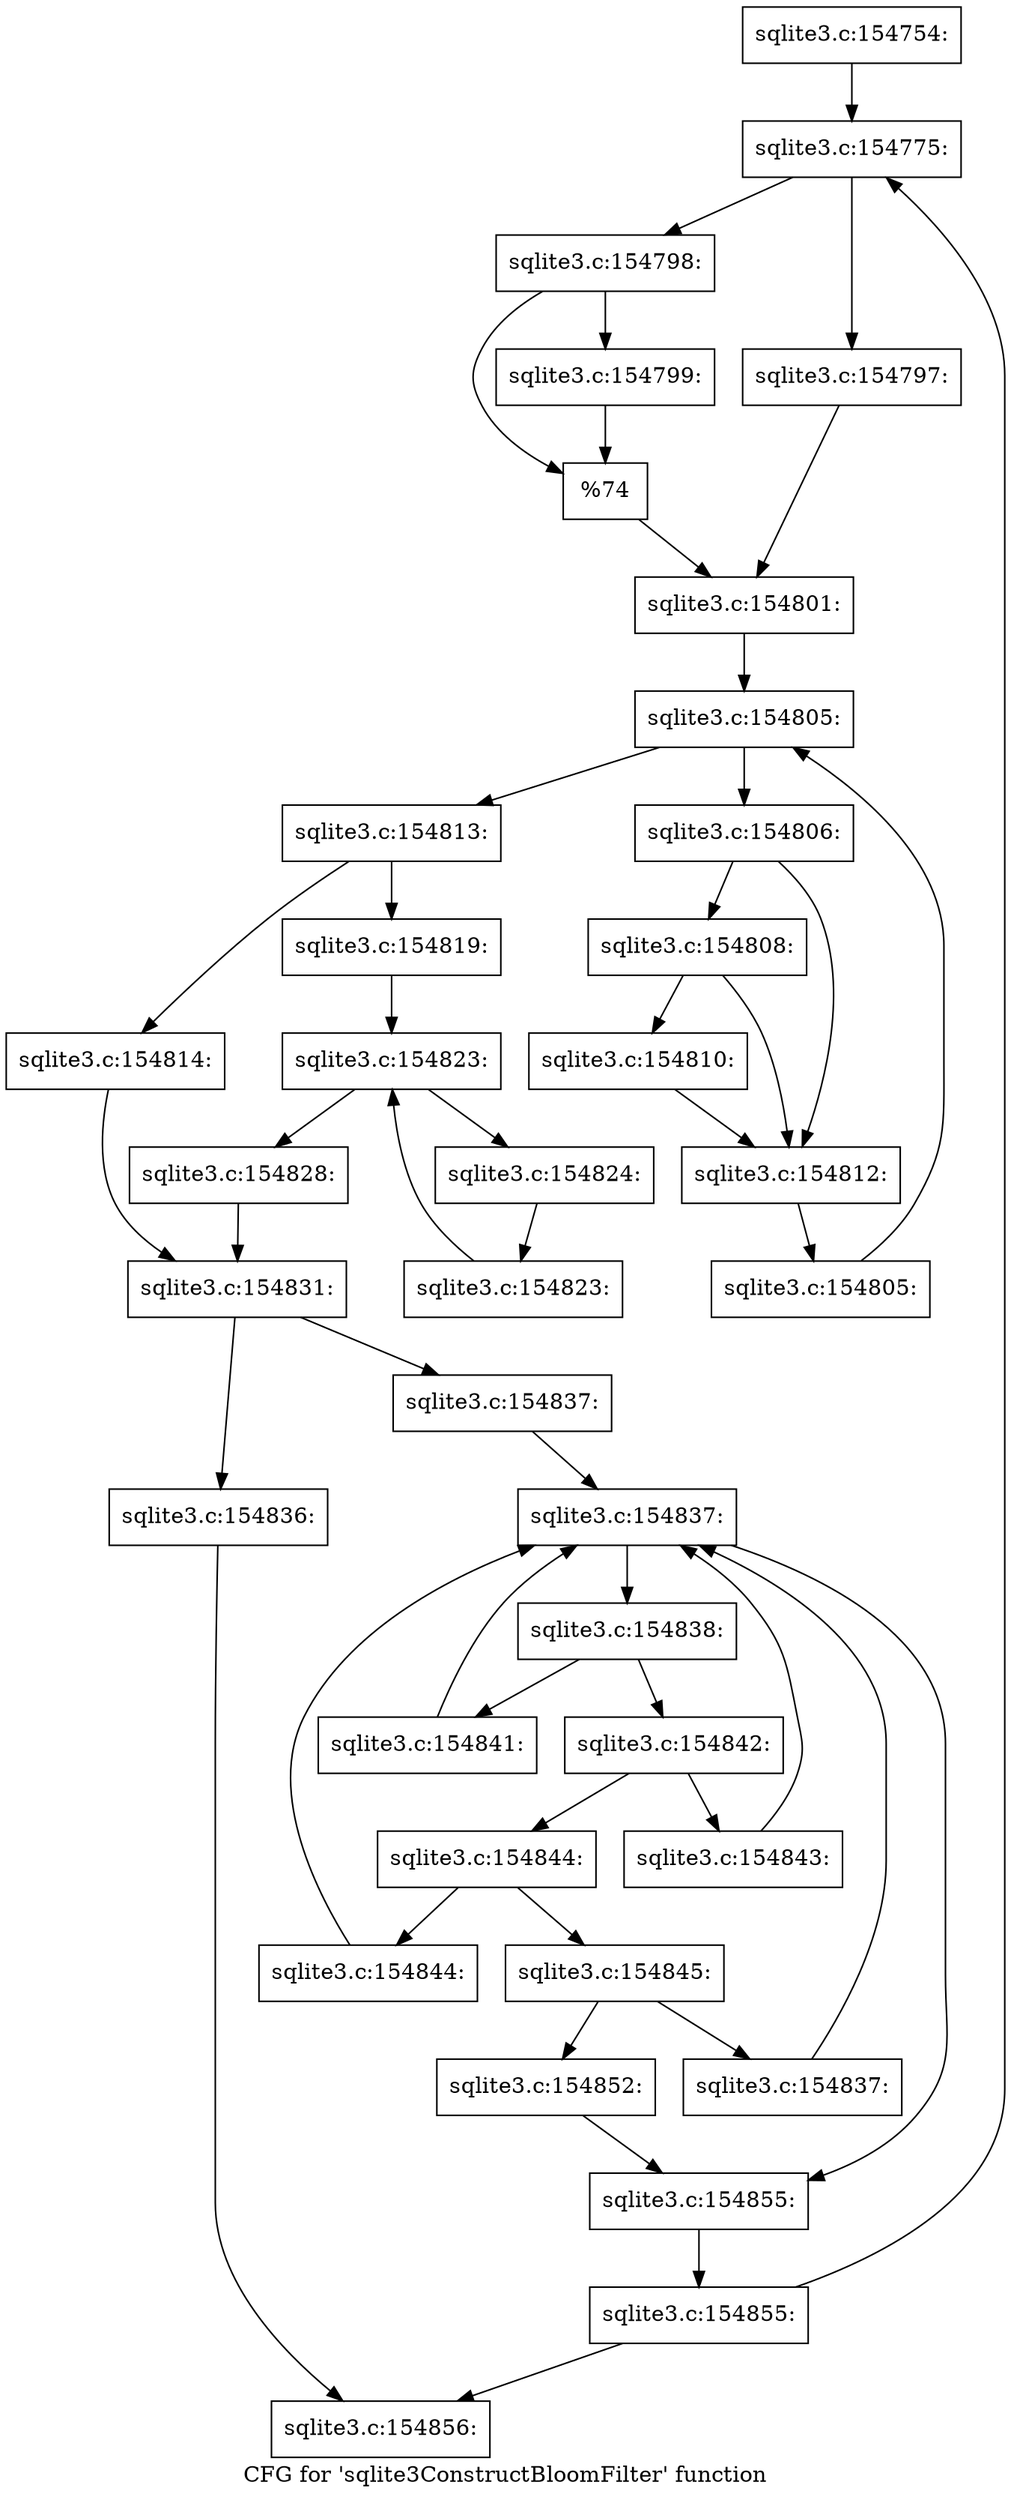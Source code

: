 digraph "CFG for 'sqlite3ConstructBloomFilter' function" {
	label="CFG for 'sqlite3ConstructBloomFilter' function";

	Node0x55c0f98bcc80 [shape=record,label="{sqlite3.c:154754:}"];
	Node0x55c0f98bcc80 -> Node0x55c0f98e0f60;
	Node0x55c0f98e0f60 [shape=record,label="{sqlite3.c:154775:}"];
	Node0x55c0f98e0f60 -> Node0x55c0f65ea150;
	Node0x55c0f98e0f60 -> Node0x55c0f98e3800;
	Node0x55c0f65ea150 [shape=record,label="{sqlite3.c:154797:}"];
	Node0x55c0f65ea150 -> Node0x55c0f98e20e0;
	Node0x55c0f98e3800 [shape=record,label="{sqlite3.c:154798:}"];
	Node0x55c0f98e3800 -> Node0x55c0f98e3dc0;
	Node0x55c0f98e3800 -> Node0x55c0f98e3e10;
	Node0x55c0f98e3dc0 [shape=record,label="{sqlite3.c:154799:}"];
	Node0x55c0f98e3dc0 -> Node0x55c0f98e3e10;
	Node0x55c0f98e3e10 [shape=record,label="{%74}"];
	Node0x55c0f98e3e10 -> Node0x55c0f98e20e0;
	Node0x55c0f98e20e0 [shape=record,label="{sqlite3.c:154801:}"];
	Node0x55c0f98e20e0 -> Node0x55c0f98e5990;
	Node0x55c0f98e5990 [shape=record,label="{sqlite3.c:154805:}"];
	Node0x55c0f98e5990 -> Node0x55c0f98e5bb0;
	Node0x55c0f98e5990 -> Node0x55c0f98e5520;
	Node0x55c0f98e5bb0 [shape=record,label="{sqlite3.c:154806:}"];
	Node0x55c0f98e5bb0 -> Node0x55c0f98e65e0;
	Node0x55c0f98e5bb0 -> Node0x55c0f98e6590;
	Node0x55c0f98e65e0 [shape=record,label="{sqlite3.c:154808:}"];
	Node0x55c0f98e65e0 -> Node0x55c0f98e6540;
	Node0x55c0f98e65e0 -> Node0x55c0f98e6590;
	Node0x55c0f98e6540 [shape=record,label="{sqlite3.c:154810:}"];
	Node0x55c0f98e6540 -> Node0x55c0f98e6590;
	Node0x55c0f98e6590 [shape=record,label="{sqlite3.c:154812:}"];
	Node0x55c0f98e6590 -> Node0x55c0f98e5b20;
	Node0x55c0f98e5b20 [shape=record,label="{sqlite3.c:154805:}"];
	Node0x55c0f98e5b20 -> Node0x55c0f98e5990;
	Node0x55c0f98e5520 [shape=record,label="{sqlite3.c:154813:}"];
	Node0x55c0f98e5520 -> Node0x55c0f98e7a10;
	Node0x55c0f98e5520 -> Node0x55c0f98e7ab0;
	Node0x55c0f98e7a10 [shape=record,label="{sqlite3.c:154814:}"];
	Node0x55c0f98e7a10 -> Node0x55c0f98e7a60;
	Node0x55c0f98e7ab0 [shape=record,label="{sqlite3.c:154819:}"];
	Node0x55c0f98e7ab0 -> Node0x55c0f98ea920;
	Node0x55c0f98ea920 [shape=record,label="{sqlite3.c:154823:}"];
	Node0x55c0f98ea920 -> Node0x55c0f98eab40;
	Node0x55c0f98ea920 -> Node0x55c0f98ea770;
	Node0x55c0f98eab40 [shape=record,label="{sqlite3.c:154824:}"];
	Node0x55c0f98eab40 -> Node0x55c0f98eaab0;
	Node0x55c0f98eaab0 [shape=record,label="{sqlite3.c:154823:}"];
	Node0x55c0f98eaab0 -> Node0x55c0f98ea920;
	Node0x55c0f98ea770 [shape=record,label="{sqlite3.c:154828:}"];
	Node0x55c0f98ea770 -> Node0x55c0f98e7a60;
	Node0x55c0f98e7a60 [shape=record,label="{sqlite3.c:154831:}"];
	Node0x55c0f98e7a60 -> Node0x55c0f98ebd00;
	Node0x55c0f98e7a60 -> Node0x55c0f98ed890;
	Node0x55c0f98ebd00 [shape=record,label="{sqlite3.c:154836:}"];
	Node0x55c0f98ebd00 -> Node0x55c0f98e0ec0;
	Node0x55c0f98ed890 [shape=record,label="{sqlite3.c:154837:}"];
	Node0x55c0f98ed890 -> Node0x55c0f98ede80;
	Node0x55c0f98ede80 [shape=record,label="{sqlite3.c:154837:}"];
	Node0x55c0f98ede80 -> Node0x55c0f98ee5c0;
	Node0x55c0f98ede80 -> Node0x55c0f98edfe0;
	Node0x55c0f98ee5c0 [shape=record,label="{sqlite3.c:154838:}"];
	Node0x55c0f98ee5c0 -> Node0x55c0f98ef610;
	Node0x55c0f98ee5c0 -> Node0x55c0f98ef660;
	Node0x55c0f98ef610 [shape=record,label="{sqlite3.c:154841:}"];
	Node0x55c0f98ef610 -> Node0x55c0f98ede80;
	Node0x55c0f98ef660 [shape=record,label="{sqlite3.c:154842:}"];
	Node0x55c0f98ef660 -> Node0x55c0f98f0160;
	Node0x55c0f98ef660 -> Node0x55c0f98f01b0;
	Node0x55c0f98f0160 [shape=record,label="{sqlite3.c:154843:}"];
	Node0x55c0f98f0160 -> Node0x55c0f98ede80;
	Node0x55c0f98f01b0 [shape=record,label="{sqlite3.c:154844:}"];
	Node0x55c0f98f01b0 -> Node0x55c0f98f0520;
	Node0x55c0f98f01b0 -> Node0x55c0f98f0570;
	Node0x55c0f98f0520 [shape=record,label="{sqlite3.c:154844:}"];
	Node0x55c0f98f0520 -> Node0x55c0f98ede80;
	Node0x55c0f98f0570 [shape=record,label="{sqlite3.c:154845:}"];
	Node0x55c0f98f0570 -> Node0x55c0f98f11e0;
	Node0x55c0f98f0570 -> Node0x55c0f98f1230;
	Node0x55c0f98f11e0 [shape=record,label="{sqlite3.c:154852:}"];
	Node0x55c0f98f11e0 -> Node0x55c0f98edfe0;
	Node0x55c0f98f1230 [shape=record,label="{sqlite3.c:154837:}"];
	Node0x55c0f98f1230 -> Node0x55c0f98ede80;
	Node0x55c0f98edfe0 [shape=record,label="{sqlite3.c:154855:}"];
	Node0x55c0f98edfe0 -> Node0x55c0f98e0f10;
	Node0x55c0f98e0f10 [shape=record,label="{sqlite3.c:154855:}"];
	Node0x55c0f98e0f10 -> Node0x55c0f98e0f60;
	Node0x55c0f98e0f10 -> Node0x55c0f98e0ec0;
	Node0x55c0f98e0ec0 [shape=record,label="{sqlite3.c:154856:}"];
}
